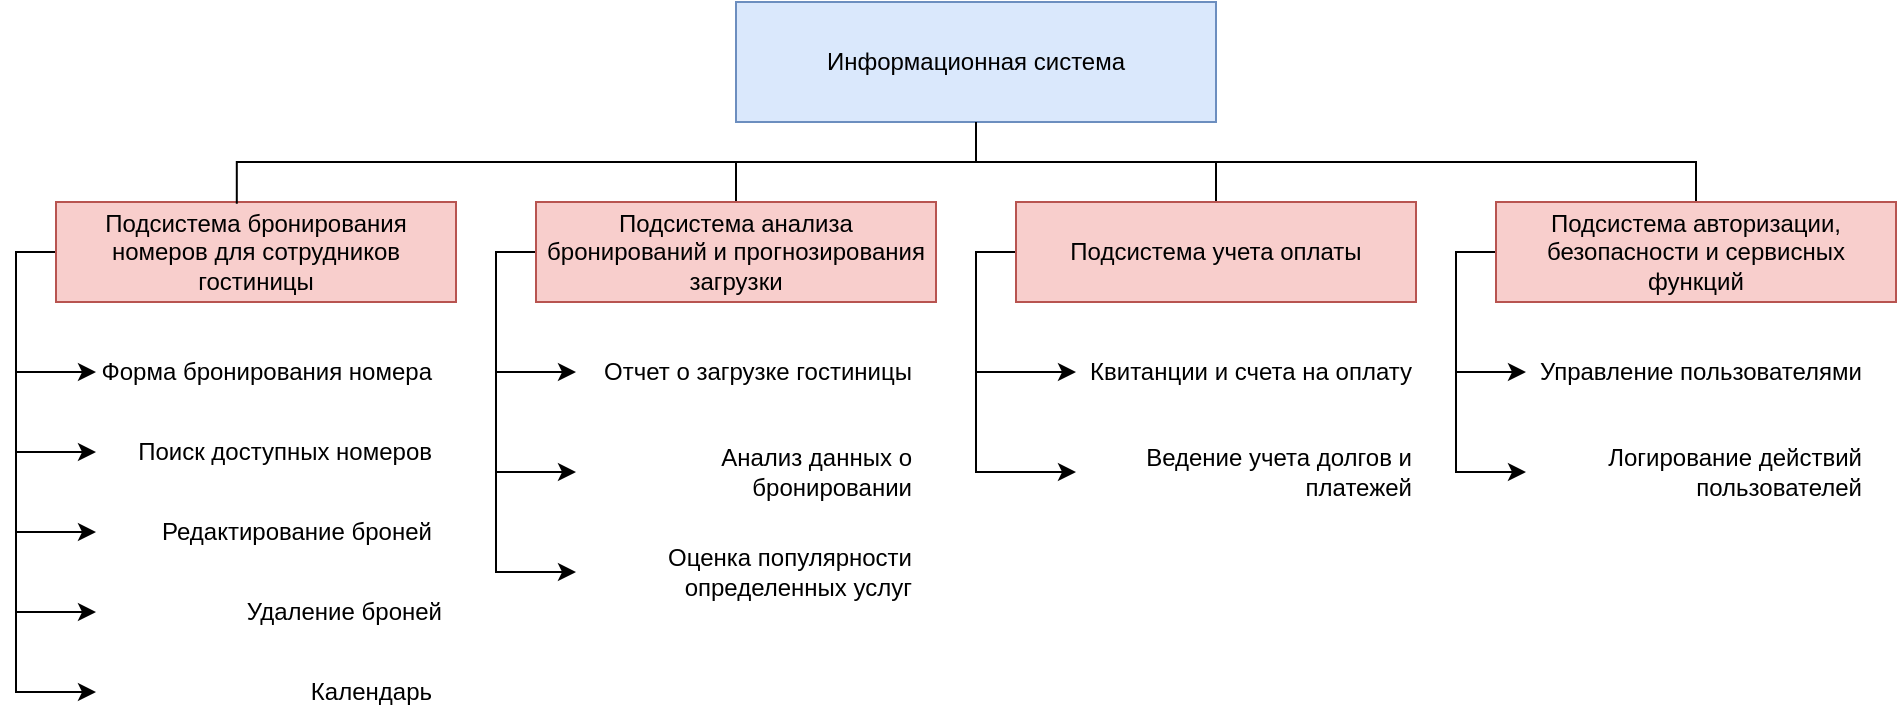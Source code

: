 <mxfile version="23.1.4" type="device">
  <diagram name="Страница — 1" id="oIWAv3WAFl9JUtC6WDui">
    <mxGraphModel dx="1932" dy="600" grid="1" gridSize="10" guides="1" tooltips="1" connect="1" arrows="1" fold="1" page="1" pageScale="1" pageWidth="827" pageHeight="1169" math="0" shadow="0">
      <root>
        <mxCell id="0" />
        <mxCell id="1" parent="0" />
        <mxCell id="G8OPM8uIWyd5GZgRc9hr-9" style="edgeStyle=orthogonalEdgeStyle;rounded=0;orthogonalLoop=1;jettySize=auto;html=1;exitX=0.5;exitY=1;exitDx=0;exitDy=0;entryX=0.5;entryY=0;entryDx=0;entryDy=0;endArrow=none;endFill=0;" edge="1" parent="1" source="G8OPM8uIWyd5GZgRc9hr-1" target="G8OPM8uIWyd5GZgRc9hr-4">
          <mxGeometry relative="1" as="geometry" />
        </mxCell>
        <mxCell id="G8OPM8uIWyd5GZgRc9hr-10" style="edgeStyle=orthogonalEdgeStyle;rounded=0;orthogonalLoop=1;jettySize=auto;html=1;exitX=0.5;exitY=1;exitDx=0;exitDy=0;endArrow=none;endFill=0;" edge="1" parent="1" source="G8OPM8uIWyd5GZgRc9hr-1" target="G8OPM8uIWyd5GZgRc9hr-5">
          <mxGeometry relative="1" as="geometry" />
        </mxCell>
        <mxCell id="G8OPM8uIWyd5GZgRc9hr-11" style="edgeStyle=orthogonalEdgeStyle;rounded=0;orthogonalLoop=1;jettySize=auto;html=1;exitX=0.5;exitY=1;exitDx=0;exitDy=0;entryX=0.5;entryY=0;entryDx=0;entryDy=0;endArrow=none;endFill=0;" edge="1" parent="1" source="G8OPM8uIWyd5GZgRc9hr-1" target="G8OPM8uIWyd5GZgRc9hr-6">
          <mxGeometry relative="1" as="geometry" />
        </mxCell>
        <mxCell id="G8OPM8uIWyd5GZgRc9hr-1" value="Информационная система" style="rounded=0;whiteSpace=wrap;html=1;fillColor=#dae8fc;strokeColor=#6c8ebf;" vertex="1" parent="1">
          <mxGeometry x="140" y="100" width="240" height="60" as="geometry" />
        </mxCell>
        <mxCell id="G8OPM8uIWyd5GZgRc9hr-39" style="edgeStyle=orthogonalEdgeStyle;rounded=0;orthogonalLoop=1;jettySize=auto;html=1;exitX=0;exitY=0.5;exitDx=0;exitDy=0;entryX=0;entryY=0.5;entryDx=0;entryDy=0;" edge="1" parent="1" source="G8OPM8uIWyd5GZgRc9hr-2" target="G8OPM8uIWyd5GZgRc9hr-12">
          <mxGeometry relative="1" as="geometry" />
        </mxCell>
        <mxCell id="G8OPM8uIWyd5GZgRc9hr-40" style="edgeStyle=orthogonalEdgeStyle;rounded=0;orthogonalLoop=1;jettySize=auto;html=1;exitX=0;exitY=0.5;exitDx=0;exitDy=0;entryX=0;entryY=0.5;entryDx=0;entryDy=0;" edge="1" parent="1" source="G8OPM8uIWyd5GZgRc9hr-2" target="G8OPM8uIWyd5GZgRc9hr-37">
          <mxGeometry relative="1" as="geometry" />
        </mxCell>
        <mxCell id="G8OPM8uIWyd5GZgRc9hr-41" style="edgeStyle=orthogonalEdgeStyle;rounded=0;orthogonalLoop=1;jettySize=auto;html=1;exitX=0;exitY=0.5;exitDx=0;exitDy=0;entryX=0;entryY=0.5;entryDx=0;entryDy=0;" edge="1" parent="1" source="G8OPM8uIWyd5GZgRc9hr-2" target="G8OPM8uIWyd5GZgRc9hr-36">
          <mxGeometry relative="1" as="geometry" />
        </mxCell>
        <mxCell id="G8OPM8uIWyd5GZgRc9hr-43" style="edgeStyle=orthogonalEdgeStyle;rounded=0;orthogonalLoop=1;jettySize=auto;html=1;exitX=0;exitY=0.5;exitDx=0;exitDy=0;entryX=0;entryY=0.5;entryDx=0;entryDy=0;" edge="1" parent="1" source="G8OPM8uIWyd5GZgRc9hr-2" target="G8OPM8uIWyd5GZgRc9hr-38">
          <mxGeometry relative="1" as="geometry" />
        </mxCell>
        <mxCell id="G8OPM8uIWyd5GZgRc9hr-44" style="edgeStyle=orthogonalEdgeStyle;rounded=0;orthogonalLoop=1;jettySize=auto;html=1;exitX=0;exitY=0.5;exitDx=0;exitDy=0;entryX=0;entryY=0.5;entryDx=0;entryDy=0;" edge="1" parent="1" source="G8OPM8uIWyd5GZgRc9hr-2" target="G8OPM8uIWyd5GZgRc9hr-35">
          <mxGeometry relative="1" as="geometry" />
        </mxCell>
        <mxCell id="G8OPM8uIWyd5GZgRc9hr-2" value="Подсистема бронирования номеров для сотрудников гостиницы" style="rounded=0;whiteSpace=wrap;html=1;fillColor=#f8cecc;strokeColor=#b85450;" vertex="1" parent="1">
          <mxGeometry x="-200" y="200" width="200" height="50" as="geometry" />
        </mxCell>
        <mxCell id="G8OPM8uIWyd5GZgRc9hr-45" style="edgeStyle=orthogonalEdgeStyle;rounded=0;orthogonalLoop=1;jettySize=auto;html=1;exitX=0;exitY=0.5;exitDx=0;exitDy=0;entryX=0;entryY=0.5;entryDx=0;entryDy=0;" edge="1" parent="1" source="G8OPM8uIWyd5GZgRc9hr-4" target="G8OPM8uIWyd5GZgRc9hr-34">
          <mxGeometry relative="1" as="geometry" />
        </mxCell>
        <mxCell id="G8OPM8uIWyd5GZgRc9hr-46" style="edgeStyle=orthogonalEdgeStyle;rounded=0;orthogonalLoop=1;jettySize=auto;html=1;exitX=0;exitY=0.5;exitDx=0;exitDy=0;entryX=0;entryY=0.5;entryDx=0;entryDy=0;" edge="1" parent="1" source="G8OPM8uIWyd5GZgRc9hr-4" target="G8OPM8uIWyd5GZgRc9hr-33">
          <mxGeometry relative="1" as="geometry" />
        </mxCell>
        <mxCell id="G8OPM8uIWyd5GZgRc9hr-47" style="edgeStyle=orthogonalEdgeStyle;rounded=0;orthogonalLoop=1;jettySize=auto;html=1;exitX=0;exitY=0.5;exitDx=0;exitDy=0;entryX=0;entryY=0.5;entryDx=0;entryDy=0;" edge="1" parent="1" source="G8OPM8uIWyd5GZgRc9hr-4" target="G8OPM8uIWyd5GZgRc9hr-32">
          <mxGeometry relative="1" as="geometry" />
        </mxCell>
        <mxCell id="G8OPM8uIWyd5GZgRc9hr-4" value="Подсистема анализа бронирований и прогнозирования загрузки" style="rounded=0;whiteSpace=wrap;html=1;fillColor=#f8cecc;strokeColor=#b85450;" vertex="1" parent="1">
          <mxGeometry x="40" y="200" width="200" height="50" as="geometry" />
        </mxCell>
        <mxCell id="G8OPM8uIWyd5GZgRc9hr-48" style="edgeStyle=orthogonalEdgeStyle;rounded=0;orthogonalLoop=1;jettySize=auto;html=1;exitX=0;exitY=0.5;exitDx=0;exitDy=0;entryX=0;entryY=0.5;entryDx=0;entryDy=0;" edge="1" parent="1" source="G8OPM8uIWyd5GZgRc9hr-5" target="G8OPM8uIWyd5GZgRc9hr-30">
          <mxGeometry relative="1" as="geometry" />
        </mxCell>
        <mxCell id="G8OPM8uIWyd5GZgRc9hr-49" style="edgeStyle=orthogonalEdgeStyle;rounded=0;orthogonalLoop=1;jettySize=auto;html=1;exitX=0;exitY=0.5;exitDx=0;exitDy=0;entryX=0;entryY=0.5;entryDx=0;entryDy=0;" edge="1" parent="1" source="G8OPM8uIWyd5GZgRc9hr-5" target="G8OPM8uIWyd5GZgRc9hr-29">
          <mxGeometry relative="1" as="geometry" />
        </mxCell>
        <mxCell id="G8OPM8uIWyd5GZgRc9hr-5" value="Подсистема учета оплаты" style="rounded=0;whiteSpace=wrap;html=1;fillColor=#f8cecc;strokeColor=#b85450;" vertex="1" parent="1">
          <mxGeometry x="280" y="200" width="200" height="50" as="geometry" />
        </mxCell>
        <mxCell id="G8OPM8uIWyd5GZgRc9hr-50" style="edgeStyle=orthogonalEdgeStyle;rounded=0;orthogonalLoop=1;jettySize=auto;html=1;exitX=0;exitY=0.5;exitDx=0;exitDy=0;entryX=0;entryY=0.5;entryDx=0;entryDy=0;" edge="1" parent="1" source="G8OPM8uIWyd5GZgRc9hr-6" target="G8OPM8uIWyd5GZgRc9hr-28">
          <mxGeometry relative="1" as="geometry" />
        </mxCell>
        <mxCell id="G8OPM8uIWyd5GZgRc9hr-51" style="edgeStyle=orthogonalEdgeStyle;rounded=0;orthogonalLoop=1;jettySize=auto;html=1;exitX=0;exitY=0.5;exitDx=0;exitDy=0;entryX=0;entryY=0.5;entryDx=0;entryDy=0;" edge="1" parent="1" source="G8OPM8uIWyd5GZgRc9hr-6" target="G8OPM8uIWyd5GZgRc9hr-27">
          <mxGeometry relative="1" as="geometry" />
        </mxCell>
        <mxCell id="G8OPM8uIWyd5GZgRc9hr-6" value="Подсистема авторизации, безопасности и сервисных функций" style="rounded=0;whiteSpace=wrap;html=1;fillColor=#f8cecc;strokeColor=#b85450;" vertex="1" parent="1">
          <mxGeometry x="520" y="200" width="200" height="50" as="geometry" />
        </mxCell>
        <mxCell id="G8OPM8uIWyd5GZgRc9hr-7" style="edgeStyle=orthogonalEdgeStyle;rounded=0;orthogonalLoop=1;jettySize=auto;html=1;exitX=0.5;exitY=1;exitDx=0;exitDy=0;entryX=0.452;entryY=0.018;entryDx=0;entryDy=0;entryPerimeter=0;endArrow=none;endFill=0;" edge="1" parent="1" source="G8OPM8uIWyd5GZgRc9hr-1" target="G8OPM8uIWyd5GZgRc9hr-2">
          <mxGeometry relative="1" as="geometry" />
        </mxCell>
        <mxCell id="G8OPM8uIWyd5GZgRc9hr-12" value="Форма бронирования номера" style="text;html=1;align=right;verticalAlign=middle;whiteSpace=wrap;rounded=0;" vertex="1" parent="1">
          <mxGeometry x="-180" y="270" width="170" height="30" as="geometry" />
        </mxCell>
        <mxCell id="G8OPM8uIWyd5GZgRc9hr-27" value="Логирование действий пользователей" style="text;html=1;align=right;verticalAlign=middle;whiteSpace=wrap;rounded=0;" vertex="1" parent="1">
          <mxGeometry x="535" y="320" width="170" height="30" as="geometry" />
        </mxCell>
        <mxCell id="G8OPM8uIWyd5GZgRc9hr-28" value="Управление пользователями" style="text;html=1;align=right;verticalAlign=middle;whiteSpace=wrap;rounded=0;" vertex="1" parent="1">
          <mxGeometry x="535" y="270" width="170" height="30" as="geometry" />
        </mxCell>
        <mxCell id="G8OPM8uIWyd5GZgRc9hr-29" value="Ведение учета долгов и платежей" style="text;html=1;align=right;verticalAlign=middle;whiteSpace=wrap;rounded=0;" vertex="1" parent="1">
          <mxGeometry x="310" y="320" width="170" height="30" as="geometry" />
        </mxCell>
        <mxCell id="G8OPM8uIWyd5GZgRc9hr-30" value="Квитанции и счета на оплату" style="text;html=1;align=right;verticalAlign=middle;whiteSpace=wrap;rounded=0;" vertex="1" parent="1">
          <mxGeometry x="310" y="270" width="170" height="30" as="geometry" />
        </mxCell>
        <mxCell id="G8OPM8uIWyd5GZgRc9hr-32" value="Оценка популярности определенных услуг" style="text;html=1;align=right;verticalAlign=middle;whiteSpace=wrap;rounded=0;" vertex="1" parent="1">
          <mxGeometry x="60" y="370" width="170" height="30" as="geometry" />
        </mxCell>
        <mxCell id="G8OPM8uIWyd5GZgRc9hr-33" value="Анализ данных о бронировании" style="text;html=1;align=right;verticalAlign=middle;whiteSpace=wrap;rounded=0;" vertex="1" parent="1">
          <mxGeometry x="60" y="320" width="170" height="30" as="geometry" />
        </mxCell>
        <mxCell id="G8OPM8uIWyd5GZgRc9hr-34" value="Отчет о загрузке гостиницы" style="text;html=1;align=right;verticalAlign=middle;whiteSpace=wrap;rounded=0;" vertex="1" parent="1">
          <mxGeometry x="60" y="270" width="170" height="30" as="geometry" />
        </mxCell>
        <mxCell id="G8OPM8uIWyd5GZgRc9hr-35" value="Календарь" style="text;html=1;align=right;verticalAlign=middle;whiteSpace=wrap;rounded=0;" vertex="1" parent="1">
          <mxGeometry x="-180" y="430" width="170" height="30" as="geometry" />
        </mxCell>
        <mxCell id="G8OPM8uIWyd5GZgRc9hr-36" value="Редактирование броней" style="text;html=1;align=right;verticalAlign=middle;whiteSpace=wrap;rounded=0;" vertex="1" parent="1">
          <mxGeometry x="-180" y="350" width="170" height="30" as="geometry" />
        </mxCell>
        <mxCell id="G8OPM8uIWyd5GZgRc9hr-37" value="Поиск доступных номеров" style="text;html=1;align=right;verticalAlign=middle;whiteSpace=wrap;rounded=0;" vertex="1" parent="1">
          <mxGeometry x="-180" y="310" width="170" height="30" as="geometry" />
        </mxCell>
        <mxCell id="G8OPM8uIWyd5GZgRc9hr-38" value="Удаление броней" style="text;html=1;align=right;verticalAlign=middle;whiteSpace=wrap;rounded=0;" vertex="1" parent="1">
          <mxGeometry x="-180" y="390" width="175" height="30" as="geometry" />
        </mxCell>
      </root>
    </mxGraphModel>
  </diagram>
</mxfile>
